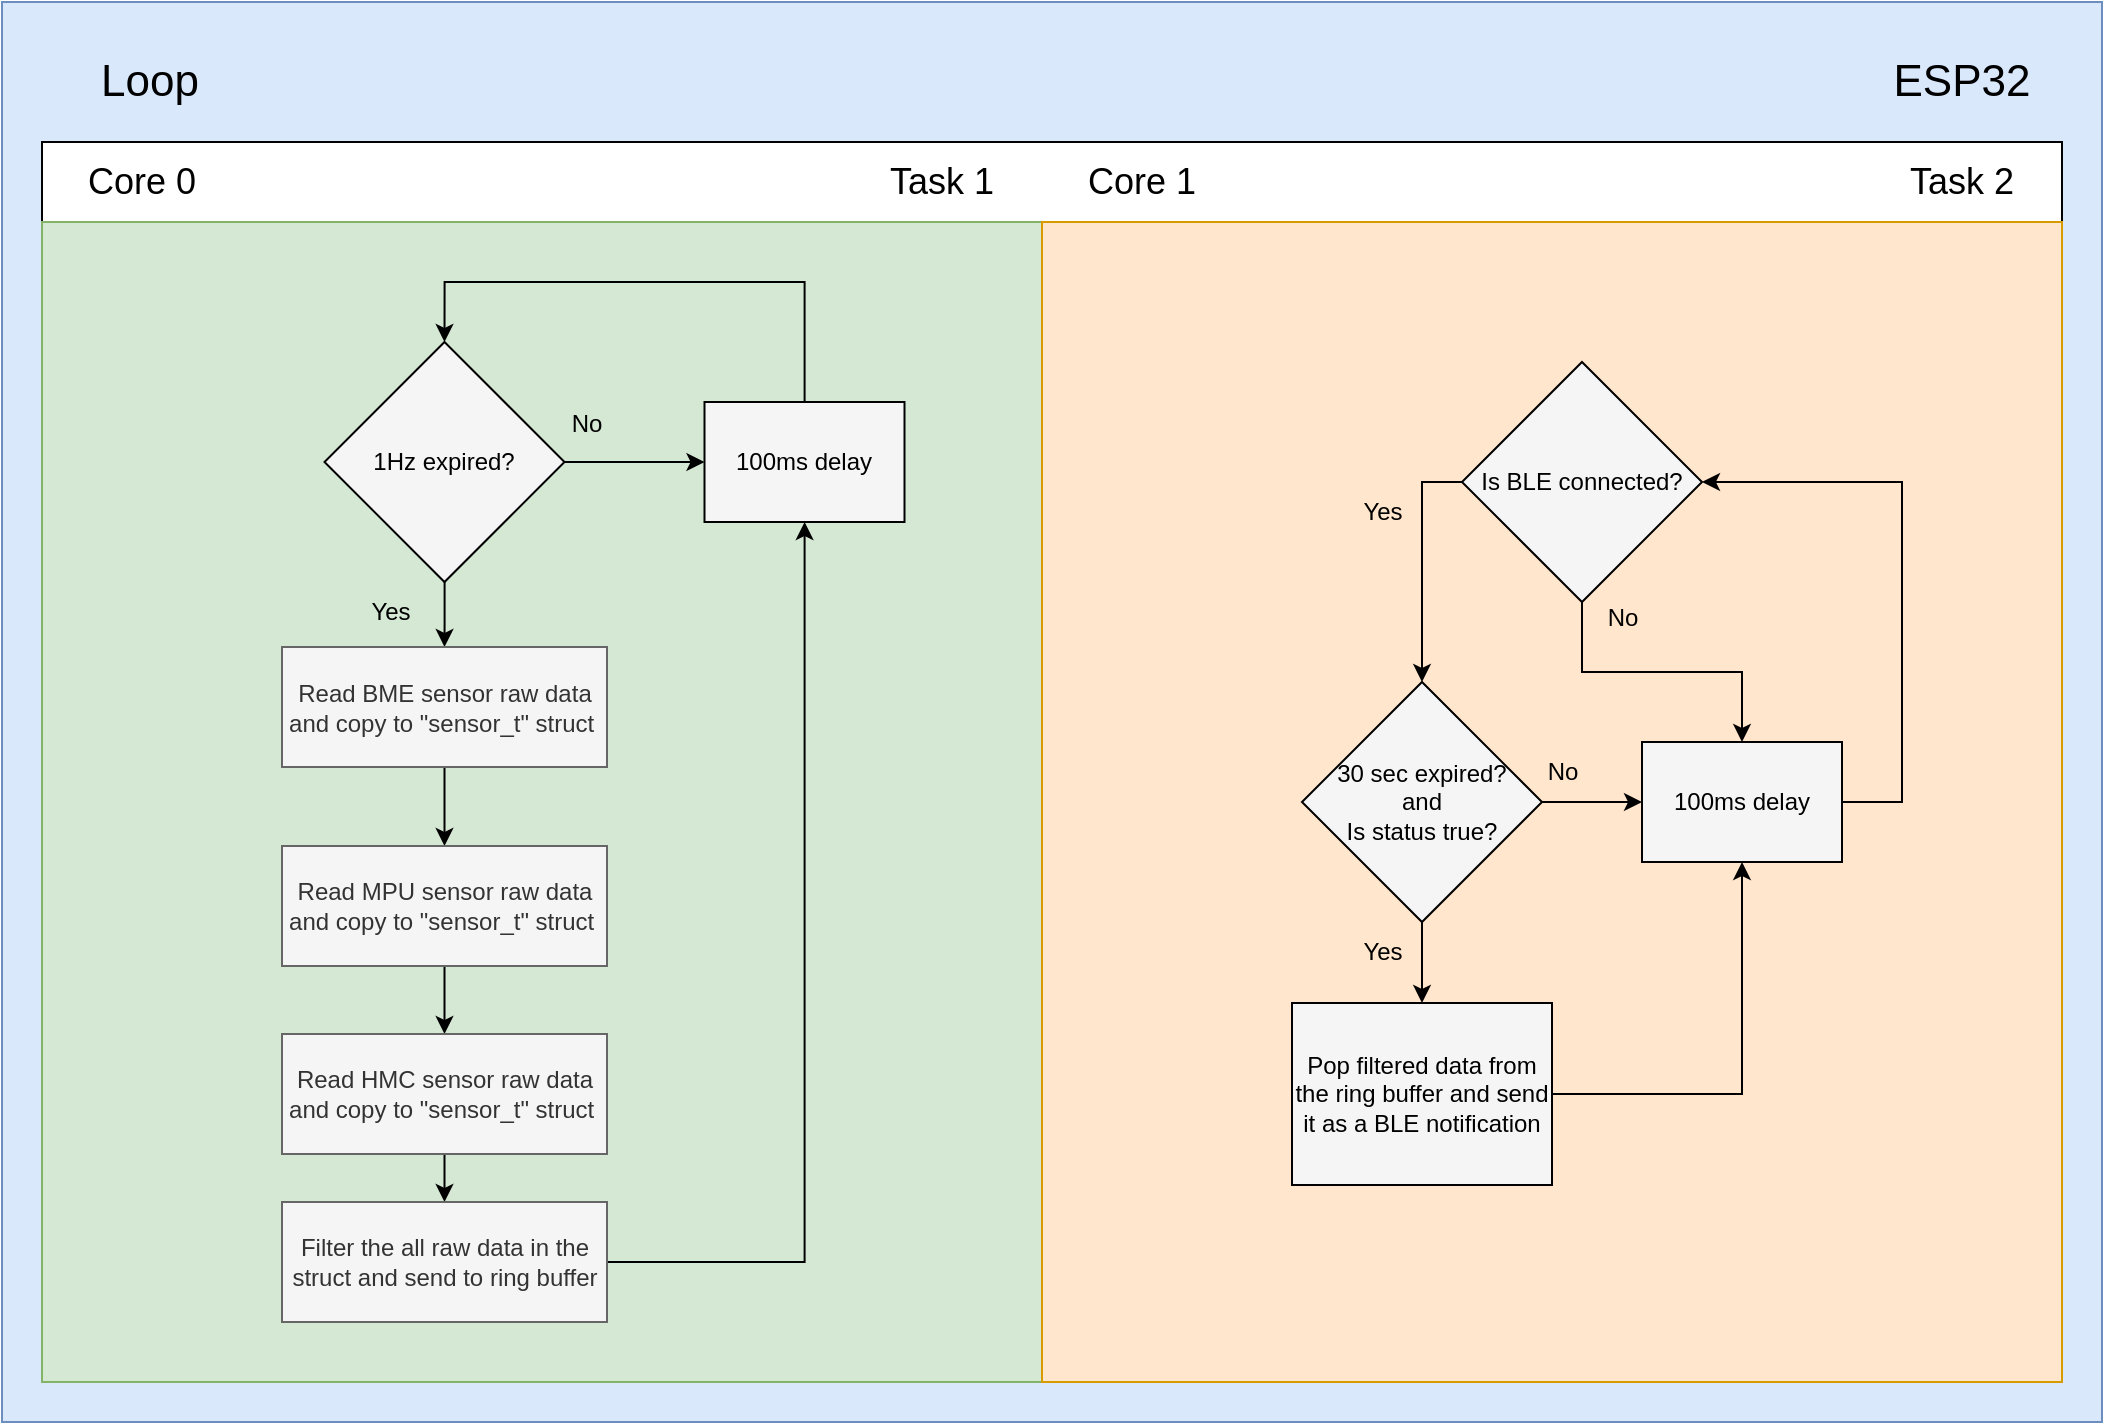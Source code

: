 <mxfile version="20.8.16" type="device"><diagram name="Sayfa -1" id="7Lhjw-v9jw9NayM5l0I_"><mxGraphModel dx="884" dy="1171" grid="1" gridSize="10" guides="1" tooltips="1" connect="1" arrows="1" fold="1" page="1" pageScale="1" pageWidth="827" pageHeight="1169" math="0" shadow="0"><root><mxCell id="0"/><mxCell id="1" parent="0"/><mxCell id="VowmGzKHol4ZOxHFDnI4-1" value="" style="rounded=0;whiteSpace=wrap;html=1;fillColor=#dae8fc;strokeColor=#6c8ebf;" parent="1" vertex="1"><mxGeometry x="920" y="170" width="1050" height="710" as="geometry"/></mxCell><mxCell id="VowmGzKHol4ZOxHFDnI4-11" value="" style="rounded=0;whiteSpace=wrap;html=1;" parent="1" vertex="1"><mxGeometry x="940" y="240" width="1010" height="620" as="geometry"/></mxCell><mxCell id="VowmGzKHol4ZOxHFDnI4-20" value="" style="rounded=0;whiteSpace=wrap;html=1;fillColor=#d5e8d4;strokeColor=#82b366;" parent="1" vertex="1"><mxGeometry x="940" y="280" width="500" height="580" as="geometry"/></mxCell><mxCell id="UFZTbXySyzX18lsWo8S3-15" value="" style="edgeStyle=orthogonalEdgeStyle;rounded=0;orthogonalLoop=1;jettySize=auto;html=1;" parent="1" edge="1"><mxGeometry relative="1" as="geometry"><mxPoint x="290" y="460" as="targetPoint"/></mxGeometry></mxCell><mxCell id="UFZTbXySyzX18lsWo8S3-17" value="" style="edgeStyle=orthogonalEdgeStyle;rounded=0;orthogonalLoop=1;jettySize=auto;html=1;" parent="1" edge="1"><mxGeometry relative="1" as="geometry"><mxPoint x="410.0" y="460" as="targetPoint"/></mxGeometry></mxCell><mxCell id="VowmGzKHol4ZOxHFDnI4-2" value="&lt;font style=&quot;font-size: 22px;&quot;&gt;Loop&lt;/font&gt;" style="text;html=1;strokeColor=none;fillColor=none;align=center;verticalAlign=middle;whiteSpace=wrap;rounded=0;" parent="1" vertex="1"><mxGeometry x="938.13" y="180" width="111.87" height="60" as="geometry"/></mxCell><mxCell id="VowmGzKHol4ZOxHFDnI4-5" value="&lt;font style=&quot;font-size: 18px;&quot;&gt;Core 0&lt;/font&gt;" style="text;html=1;strokeColor=none;fillColor=none;align=center;verticalAlign=middle;whiteSpace=wrap;rounded=0;" parent="1" vertex="1"><mxGeometry x="940" y="240" width="100" height="40" as="geometry"/></mxCell><mxCell id="VowmGzKHol4ZOxHFDnI4-7" value="&lt;font style=&quot;font-size: 18px;&quot;&gt;Core 1&lt;/font&gt;" style="text;html=1;strokeColor=none;fillColor=none;align=center;verticalAlign=middle;whiteSpace=wrap;rounded=0;" parent="1" vertex="1"><mxGeometry x="1440" y="240" width="100" height="40" as="geometry"/></mxCell><mxCell id="VowmGzKHol4ZOxHFDnI4-21" value="" style="rounded=0;whiteSpace=wrap;html=1;fillColor=#ffe6cc;strokeColor=#d79b00;" parent="1" vertex="1"><mxGeometry x="1440" y="280" width="510" height="580" as="geometry"/></mxCell><mxCell id="tnsxCuCY9GiUgvxnnaxW-4" style="edgeStyle=orthogonalEdgeStyle;rounded=0;orthogonalLoop=1;jettySize=auto;html=1;" edge="1" parent="1" source="VowmGzKHol4ZOxHFDnI4-26" target="tnsxCuCY9GiUgvxnnaxW-3"><mxGeometry relative="1" as="geometry"/></mxCell><mxCell id="tnsxCuCY9GiUgvxnnaxW-9" style="edgeStyle=orthogonalEdgeStyle;rounded=0;orthogonalLoop=1;jettySize=auto;html=1;" edge="1" parent="1" source="VowmGzKHol4ZOxHFDnI4-26" target="tnsxCuCY9GiUgvxnnaxW-8"><mxGeometry relative="1" as="geometry"/></mxCell><mxCell id="VowmGzKHol4ZOxHFDnI4-26" value="1Hz expired?" style="rhombus;whiteSpace=wrap;html=1;fillColor=#F5F5F5;" parent="1" vertex="1"><mxGeometry x="1081.25" y="340" width="120" height="120" as="geometry"/></mxCell><mxCell id="VowmGzKHol4ZOxHFDnI4-30" value="No" style="text;html=1;align=center;verticalAlign=middle;resizable=0;points=[];autosize=1;strokeColor=none;fillColor=none;" parent="1" vertex="1"><mxGeometry x="1191.75" y="366" width="40" height="30" as="geometry"/></mxCell><mxCell id="VowmGzKHol4ZOxHFDnI4-33" value="Yes" style="text;html=1;align=center;verticalAlign=middle;resizable=0;points=[];autosize=1;strokeColor=none;fillColor=none;" parent="1" vertex="1"><mxGeometry x="1093.75" y="460" width="40" height="30" as="geometry"/></mxCell><mxCell id="wgMAAT3yXBF2xn8NiiQg-20" value="&lt;font style=&quot;font-size: 22px;&quot;&gt;ESP32&lt;/font&gt;" style="text;html=1;strokeColor=none;fillColor=none;align=center;verticalAlign=middle;whiteSpace=wrap;rounded=0;" parent="1" vertex="1"><mxGeometry x="1850" y="180" width="100" height="60" as="geometry"/></mxCell><mxCell id="tnsxCuCY9GiUgvxnnaxW-1" value="&lt;font style=&quot;font-size: 18px;&quot;&gt;Task 1&lt;/font&gt;" style="text;html=1;strokeColor=none;fillColor=none;align=center;verticalAlign=middle;whiteSpace=wrap;rounded=0;" vertex="1" parent="1"><mxGeometry x="1340" y="240" width="100" height="40" as="geometry"/></mxCell><mxCell id="tnsxCuCY9GiUgvxnnaxW-2" value="&lt;font style=&quot;font-size: 18px;&quot;&gt;Task 2&lt;/font&gt;" style="text;html=1;strokeColor=none;fillColor=none;align=center;verticalAlign=middle;whiteSpace=wrap;rounded=0;" vertex="1" parent="1"><mxGeometry x="1850" y="240" width="100" height="40" as="geometry"/></mxCell><mxCell id="tnsxCuCY9GiUgvxnnaxW-17" style="edgeStyle=orthogonalEdgeStyle;rounded=0;orthogonalLoop=1;jettySize=auto;html=1;entryX=0.5;entryY=0;entryDx=0;entryDy=0;" edge="1" parent="1" source="tnsxCuCY9GiUgvxnnaxW-3" target="VowmGzKHol4ZOxHFDnI4-26"><mxGeometry relative="1" as="geometry"><Array as="points"><mxPoint x="1321" y="310"/><mxPoint x="1141" y="310"/></Array></mxGeometry></mxCell><mxCell id="tnsxCuCY9GiUgvxnnaxW-3" value="100ms delay" style="whiteSpace=wrap;html=1;fillColor=#F5F5F5;" vertex="1" parent="1"><mxGeometry x="1271.25" y="370" width="100" height="60" as="geometry"/></mxCell><mxCell id="tnsxCuCY9GiUgvxnnaxW-11" style="edgeStyle=orthogonalEdgeStyle;rounded=0;orthogonalLoop=1;jettySize=auto;html=1;" edge="1" parent="1" source="tnsxCuCY9GiUgvxnnaxW-8" target="tnsxCuCY9GiUgvxnnaxW-10"><mxGeometry relative="1" as="geometry"/></mxCell><mxCell id="tnsxCuCY9GiUgvxnnaxW-8" value="Read BME sensor raw data and copy to &quot;sensor_t&lt;span style=&quot;background-color: initial;&quot;&gt;&quot; struct&amp;nbsp;&lt;/span&gt;" style="whiteSpace=wrap;html=1;fillColor=#f5f5f5;fontColor=#333333;strokeColor=#666666;" vertex="1" parent="1"><mxGeometry x="1060" y="492.5" width="162.5" height="60" as="geometry"/></mxCell><mxCell id="tnsxCuCY9GiUgvxnnaxW-13" style="edgeStyle=orthogonalEdgeStyle;rounded=0;orthogonalLoop=1;jettySize=auto;html=1;" edge="1" parent="1" source="tnsxCuCY9GiUgvxnnaxW-10" target="tnsxCuCY9GiUgvxnnaxW-12"><mxGeometry relative="1" as="geometry"/></mxCell><mxCell id="tnsxCuCY9GiUgvxnnaxW-10" value="Read MPU sensor raw data and copy to &quot;sensor_t&lt;span style=&quot;background-color: initial;&quot;&gt;&quot; struct&amp;nbsp;&lt;/span&gt;" style="whiteSpace=wrap;html=1;fillColor=#f5f5f5;fontColor=#333333;strokeColor=#666666;" vertex="1" parent="1"><mxGeometry x="1060" y="592" width="162.5" height="60" as="geometry"/></mxCell><mxCell id="tnsxCuCY9GiUgvxnnaxW-18" value="" style="edgeStyle=orthogonalEdgeStyle;rounded=0;orthogonalLoop=1;jettySize=auto;html=1;" edge="1" parent="1" source="tnsxCuCY9GiUgvxnnaxW-12" target="tnsxCuCY9GiUgvxnnaxW-14"><mxGeometry relative="1" as="geometry"/></mxCell><mxCell id="tnsxCuCY9GiUgvxnnaxW-12" value="Read HMC sensor raw data and copy to &quot;sensor_t&lt;span style=&quot;background-color: initial;&quot;&gt;&quot; struct&amp;nbsp;&lt;/span&gt;" style="whiteSpace=wrap;html=1;fillColor=#f5f5f5;fontColor=#333333;strokeColor=#666666;" vertex="1" parent="1"><mxGeometry x="1060" y="686" width="162.5" height="60" as="geometry"/></mxCell><mxCell id="tnsxCuCY9GiUgvxnnaxW-16" style="edgeStyle=orthogonalEdgeStyle;rounded=0;orthogonalLoop=1;jettySize=auto;html=1;" edge="1" parent="1" source="tnsxCuCY9GiUgvxnnaxW-14" target="tnsxCuCY9GiUgvxnnaxW-3"><mxGeometry relative="1" as="geometry"/></mxCell><mxCell id="tnsxCuCY9GiUgvxnnaxW-14" value="Filter the all raw data in the struct and send to ring buffer" style="whiteSpace=wrap;html=1;fillColor=#f5f5f5;fontColor=#333333;strokeColor=#666666;" vertex="1" parent="1"><mxGeometry x="1060" y="770" width="162.5" height="60" as="geometry"/></mxCell><mxCell id="tnsxCuCY9GiUgvxnnaxW-21" style="edgeStyle=orthogonalEdgeStyle;rounded=0;orthogonalLoop=1;jettySize=auto;html=1;" edge="1" parent="1" source="tnsxCuCY9GiUgvxnnaxW-19" target="tnsxCuCY9GiUgvxnnaxW-20"><mxGeometry relative="1" as="geometry"/></mxCell><mxCell id="tnsxCuCY9GiUgvxnnaxW-25" value="" style="edgeStyle=orthogonalEdgeStyle;rounded=0;orthogonalLoop=1;jettySize=auto;html=1;" edge="1" parent="1" source="tnsxCuCY9GiUgvxnnaxW-19" target="tnsxCuCY9GiUgvxnnaxW-24"><mxGeometry relative="1" as="geometry"/></mxCell><mxCell id="tnsxCuCY9GiUgvxnnaxW-19" value="30 sec expired?&lt;br&gt;and&lt;br&gt;Is status true?" style="rhombus;whiteSpace=wrap;html=1;fillColor=#F5F5F5;" vertex="1" parent="1"><mxGeometry x="1570" y="510" width="120" height="120" as="geometry"/></mxCell><mxCell id="tnsxCuCY9GiUgvxnnaxW-30" style="edgeStyle=orthogonalEdgeStyle;rounded=0;orthogonalLoop=1;jettySize=auto;html=1;entryX=1;entryY=0.5;entryDx=0;entryDy=0;" edge="1" parent="1" source="tnsxCuCY9GiUgvxnnaxW-20" target="tnsxCuCY9GiUgvxnnaxW-28"><mxGeometry relative="1" as="geometry"><Array as="points"><mxPoint x="1870" y="570"/><mxPoint x="1870" y="410"/></Array></mxGeometry></mxCell><mxCell id="tnsxCuCY9GiUgvxnnaxW-20" value="100ms delay" style="whiteSpace=wrap;html=1;fillColor=#F5F5F5;" vertex="1" parent="1"><mxGeometry x="1740" y="540" width="100" height="60" as="geometry"/></mxCell><mxCell id="tnsxCuCY9GiUgvxnnaxW-23" value="No" style="text;html=1;align=center;verticalAlign=middle;resizable=0;points=[];autosize=1;strokeColor=none;fillColor=none;" vertex="1" parent="1"><mxGeometry x="1680" y="540" width="40" height="30" as="geometry"/></mxCell><mxCell id="tnsxCuCY9GiUgvxnnaxW-27" style="edgeStyle=orthogonalEdgeStyle;rounded=0;orthogonalLoop=1;jettySize=auto;html=1;" edge="1" parent="1" source="tnsxCuCY9GiUgvxnnaxW-24" target="tnsxCuCY9GiUgvxnnaxW-20"><mxGeometry relative="1" as="geometry"/></mxCell><mxCell id="tnsxCuCY9GiUgvxnnaxW-24" value="Pop filtered data from the ring buffer and send it as a BLE notification" style="whiteSpace=wrap;html=1;fillColor=#F5F5F5;" vertex="1" parent="1"><mxGeometry x="1565" y="670.5" width="130" height="91" as="geometry"/></mxCell><mxCell id="tnsxCuCY9GiUgvxnnaxW-26" value="Yes" style="text;html=1;align=center;verticalAlign=middle;resizable=0;points=[];autosize=1;strokeColor=none;fillColor=none;" vertex="1" parent="1"><mxGeometry x="1590" y="630" width="40" height="30" as="geometry"/></mxCell><mxCell id="tnsxCuCY9GiUgvxnnaxW-31" style="edgeStyle=orthogonalEdgeStyle;rounded=0;orthogonalLoop=1;jettySize=auto;html=1;" edge="1" parent="1" source="tnsxCuCY9GiUgvxnnaxW-28" target="tnsxCuCY9GiUgvxnnaxW-20"><mxGeometry relative="1" as="geometry"/></mxCell><mxCell id="tnsxCuCY9GiUgvxnnaxW-32" style="edgeStyle=orthogonalEdgeStyle;rounded=0;orthogonalLoop=1;jettySize=auto;html=1;entryX=0.5;entryY=0;entryDx=0;entryDy=0;" edge="1" parent="1" source="tnsxCuCY9GiUgvxnnaxW-28" target="tnsxCuCY9GiUgvxnnaxW-19"><mxGeometry relative="1" as="geometry"><Array as="points"><mxPoint x="1630" y="410"/></Array></mxGeometry></mxCell><mxCell id="tnsxCuCY9GiUgvxnnaxW-28" value="Is BLE connected?" style="rhombus;whiteSpace=wrap;html=1;fillColor=#F5F5F5;" vertex="1" parent="1"><mxGeometry x="1650" y="350" width="120" height="120" as="geometry"/></mxCell><mxCell id="tnsxCuCY9GiUgvxnnaxW-33" value="No" style="text;html=1;align=center;verticalAlign=middle;resizable=0;points=[];autosize=1;strokeColor=none;fillColor=none;" vertex="1" parent="1"><mxGeometry x="1710" y="462.5" width="40" height="30" as="geometry"/></mxCell><mxCell id="tnsxCuCY9GiUgvxnnaxW-34" value="Yes" style="text;html=1;align=center;verticalAlign=middle;resizable=0;points=[];autosize=1;strokeColor=none;fillColor=none;" vertex="1" parent="1"><mxGeometry x="1590" y="410" width="40" height="30" as="geometry"/></mxCell></root></mxGraphModel></diagram></mxfile>